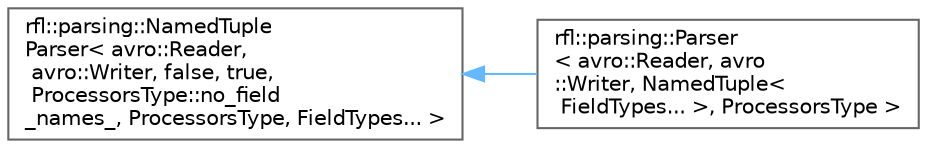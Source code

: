 digraph "类继承关系图"
{
 // LATEX_PDF_SIZE
  bgcolor="transparent";
  edge [fontname=Helvetica,fontsize=10,labelfontname=Helvetica,labelfontsize=10];
  node [fontname=Helvetica,fontsize=10,shape=box,height=0.2,width=0.4];
  rankdir="LR";
  Node0 [id="Node000000",label="rfl::parsing::NamedTuple\lParser\< avro::Reader,\l avro::Writer, false, true,\l ProcessorsType::no_field\l_names_, ProcessorsType, FieldTypes... \>",height=0.2,width=0.4,color="grey40", fillcolor="white", style="filled",URL="$structrfl_1_1parsing_1_1_named_tuple_parser.html",tooltip=" "];
  Node0 -> Node1 [id="edge5838_Node000000_Node000001",dir="back",color="steelblue1",style="solid",tooltip=" "];
  Node1 [id="Node000001",label="rfl::parsing::Parser\l\< avro::Reader, avro\l::Writer, NamedTuple\<\l FieldTypes... \>, ProcessorsType \>",height=0.2,width=0.4,color="grey40", fillcolor="white", style="filled",URL="$structrfl_1_1parsing_1_1_parser_3_01avro_1_1_reader_00_01avro_1_1_writer_00_01_named_tuple_3_01_a3ae0449444e4824f4410888a5633616.html",tooltip=" "];
}
